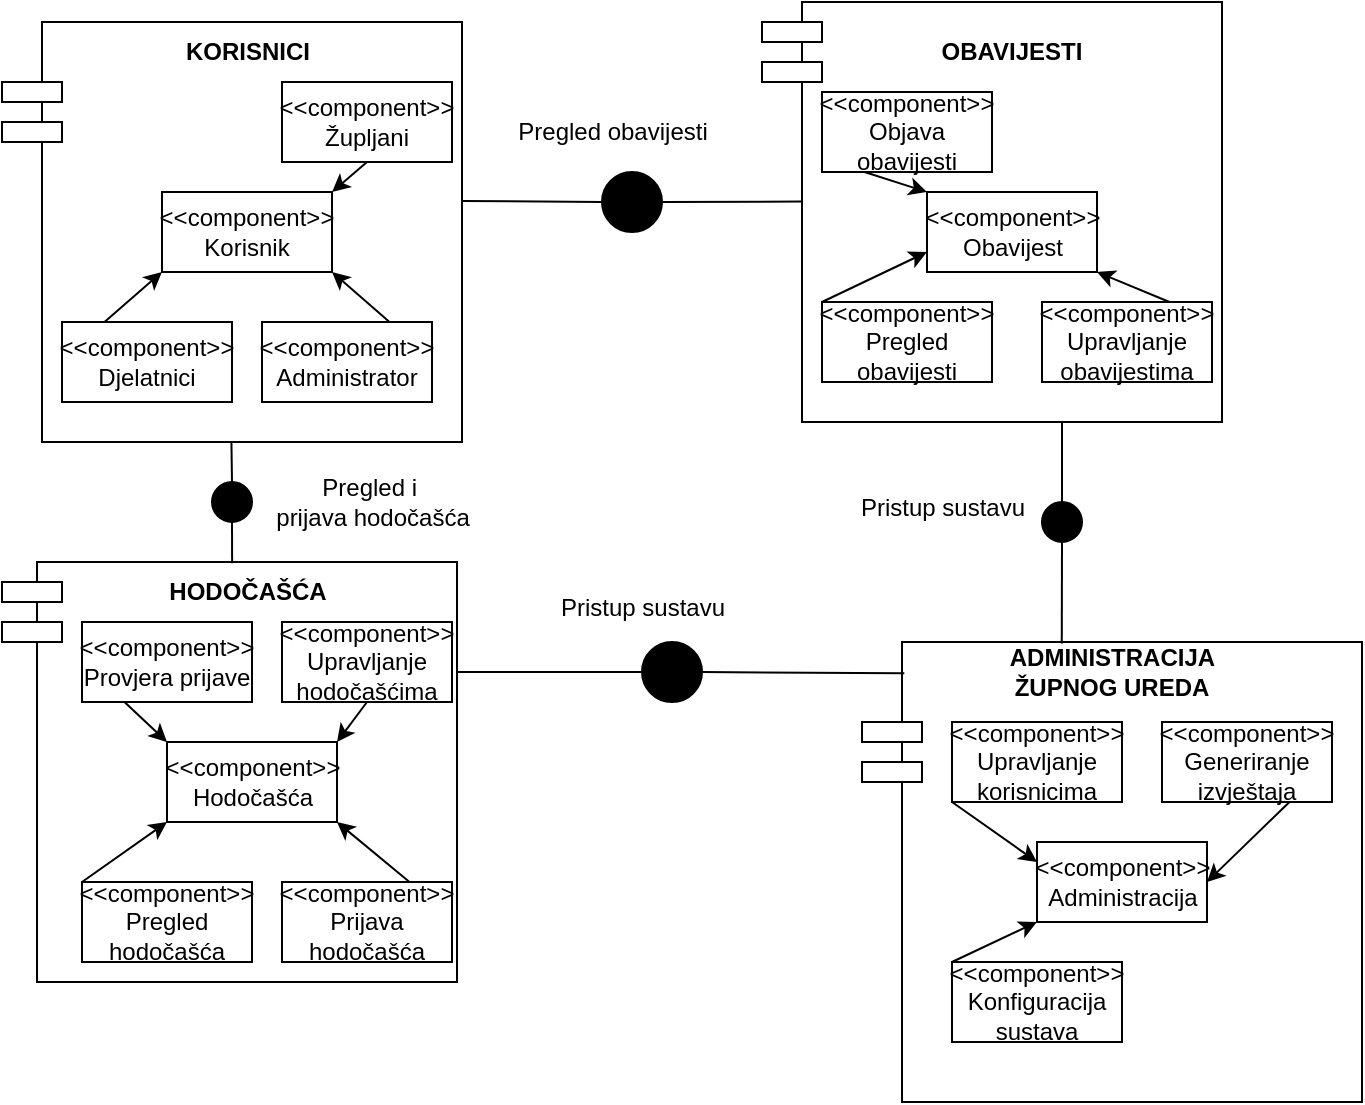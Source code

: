 <mxfile version="27.1.6">
  <diagram name="Page-1" id="SqENE21lRIxkDMi1GJn0">
    <mxGraphModel dx="1042" dy="562" grid="1" gridSize="10" guides="1" tooltips="1" connect="1" arrows="1" fold="1" page="1" pageScale="1" pageWidth="850" pageHeight="1100" math="0" shadow="0">
      <root>
        <mxCell id="0" />
        <mxCell id="1" parent="0" />
        <mxCell id="QrGrofmnS6Txti_EGJxf-6" value="" style="whiteSpace=wrap;html=1;aspect=fixed;align=center;" parent="1" vertex="1">
          <mxGeometry x="60" y="30" width="210" height="210" as="geometry" />
        </mxCell>
        <mxCell id="QrGrofmnS6Txti_EGJxf-7" value="&lt;b&gt;KORISNICI&lt;/b&gt;" style="text;html=1;align=center;verticalAlign=middle;whiteSpace=wrap;rounded=0;" parent="1" vertex="1">
          <mxGeometry x="132.5" y="30" width="60" height="30" as="geometry" />
        </mxCell>
        <mxCell id="QrGrofmnS6Txti_EGJxf-8" value="" style="rounded=0;whiteSpace=wrap;html=1;" parent="1" vertex="1">
          <mxGeometry x="40" y="60" width="30" height="10" as="geometry" />
        </mxCell>
        <mxCell id="QrGrofmnS6Txti_EGJxf-11" value="" style="rounded=0;whiteSpace=wrap;html=1;" parent="1" vertex="1">
          <mxGeometry x="40" y="80" width="30" height="10" as="geometry" />
        </mxCell>
        <mxCell id="QrGrofmnS6Txti_EGJxf-12" value="&amp;lt;&amp;lt;component&amp;gt;&amp;gt;&lt;div&gt;Korisnik&lt;/div&gt;" style="rounded=0;whiteSpace=wrap;html=1;" parent="1" vertex="1">
          <mxGeometry x="120" y="115" width="85" height="40" as="geometry" />
        </mxCell>
        <mxCell id="QrGrofmnS6Txti_EGJxf-13" value="&amp;lt;&amp;lt;component&amp;gt;&amp;gt;&lt;div&gt;Administrator&lt;/div&gt;" style="rounded=0;whiteSpace=wrap;html=1;" parent="1" vertex="1">
          <mxGeometry x="170" y="180" width="85" height="40" as="geometry" />
        </mxCell>
        <mxCell id="QrGrofmnS6Txti_EGJxf-14" value="&amp;lt;&amp;lt;component&amp;gt;&amp;gt;&lt;div&gt;Župljani&lt;/div&gt;" style="rounded=0;whiteSpace=wrap;html=1;" parent="1" vertex="1">
          <mxGeometry x="180" y="60" width="85" height="40" as="geometry" />
        </mxCell>
        <mxCell id="QrGrofmnS6Txti_EGJxf-15" value="&amp;lt;&amp;lt;component&amp;gt;&amp;gt;&lt;div&gt;Djelatnici&lt;/div&gt;" style="rounded=0;whiteSpace=wrap;html=1;" parent="1" vertex="1">
          <mxGeometry x="70" y="180" width="85" height="40" as="geometry" />
        </mxCell>
        <mxCell id="QrGrofmnS6Txti_EGJxf-16" value="" style="endArrow=classic;html=1;rounded=0;exitX=0.5;exitY=1;exitDx=0;exitDy=0;entryX=1;entryY=0;entryDx=0;entryDy=0;" parent="1" source="QrGrofmnS6Txti_EGJxf-14" target="QrGrofmnS6Txti_EGJxf-12" edge="1">
          <mxGeometry width="50" height="50" relative="1" as="geometry">
            <mxPoint x="400" y="220" as="sourcePoint" />
            <mxPoint x="450" y="170" as="targetPoint" />
          </mxGeometry>
        </mxCell>
        <mxCell id="QrGrofmnS6Txti_EGJxf-17" value="" style="endArrow=classic;html=1;rounded=0;exitX=0.75;exitY=0;exitDx=0;exitDy=0;entryX=1;entryY=1;entryDx=0;entryDy=0;" parent="1" source="QrGrofmnS6Txti_EGJxf-13" target="QrGrofmnS6Txti_EGJxf-12" edge="1">
          <mxGeometry width="50" height="50" relative="1" as="geometry">
            <mxPoint x="400" y="220" as="sourcePoint" />
            <mxPoint x="450" y="170" as="targetPoint" />
          </mxGeometry>
        </mxCell>
        <mxCell id="QrGrofmnS6Txti_EGJxf-18" value="" style="endArrow=classic;html=1;rounded=0;exitX=0.25;exitY=0;exitDx=0;exitDy=0;entryX=0;entryY=1;entryDx=0;entryDy=0;" parent="1" source="QrGrofmnS6Txti_EGJxf-15" target="QrGrofmnS6Txti_EGJxf-12" edge="1">
          <mxGeometry width="50" height="50" relative="1" as="geometry">
            <mxPoint x="400" y="220" as="sourcePoint" />
            <mxPoint x="450" y="170" as="targetPoint" />
          </mxGeometry>
        </mxCell>
        <mxCell id="QrGrofmnS6Txti_EGJxf-19" value="" style="whiteSpace=wrap;html=1;aspect=fixed;align=center;" parent="1" vertex="1">
          <mxGeometry x="57.5" y="300" width="210" height="210" as="geometry" />
        </mxCell>
        <mxCell id="QrGrofmnS6Txti_EGJxf-20" value="&lt;b&gt;HODOČAŠĆA&lt;/b&gt;" style="text;html=1;align=center;verticalAlign=middle;whiteSpace=wrap;rounded=0;" parent="1" vertex="1">
          <mxGeometry x="132.5" y="300" width="60" height="30" as="geometry" />
        </mxCell>
        <mxCell id="QrGrofmnS6Txti_EGJxf-22" value="&amp;lt;&amp;lt;component&amp;gt;&amp;gt;&lt;div&gt;Hodočašća&lt;/div&gt;" style="rounded=0;whiteSpace=wrap;html=1;" parent="1" vertex="1">
          <mxGeometry x="122.5" y="390" width="85" height="40" as="geometry" />
        </mxCell>
        <mxCell id="QrGrofmnS6Txti_EGJxf-24" value="&amp;lt;&amp;lt;component&amp;gt;&amp;gt;&lt;div&gt;Prijava hodočašća&lt;/div&gt;" style="rounded=0;whiteSpace=wrap;html=1;" parent="1" vertex="1">
          <mxGeometry x="180" y="460" width="85" height="40" as="geometry" />
        </mxCell>
        <mxCell id="QrGrofmnS6Txti_EGJxf-25" value="&amp;lt;&amp;lt;component&amp;gt;&amp;gt;&lt;div&gt;Pregled hodočašća&lt;/div&gt;" style="rounded=0;whiteSpace=wrap;html=1;" parent="1" vertex="1">
          <mxGeometry x="80" y="460" width="85" height="40" as="geometry" />
        </mxCell>
        <mxCell id="QrGrofmnS6Txti_EGJxf-26" value="&amp;lt;&amp;lt;component&amp;gt;&amp;gt;&lt;div&gt;Provjera prijave&lt;/div&gt;" style="rounded=0;whiteSpace=wrap;html=1;" parent="1" vertex="1">
          <mxGeometry x="80" y="330" width="85" height="40" as="geometry" />
        </mxCell>
        <mxCell id="QrGrofmnS6Txti_EGJxf-27" value="&amp;lt;&amp;lt;component&amp;gt;&amp;gt;&lt;div&gt;Upravljanje hodočašćima&lt;/div&gt;" style="rounded=0;whiteSpace=wrap;html=1;" parent="1" vertex="1">
          <mxGeometry x="180" y="330" width="85" height="40" as="geometry" />
        </mxCell>
        <mxCell id="QrGrofmnS6Txti_EGJxf-28" value="" style="whiteSpace=wrap;html=1;aspect=fixed;align=center;" parent="1" vertex="1">
          <mxGeometry x="440" y="20" width="210" height="210" as="geometry" />
        </mxCell>
        <mxCell id="QrGrofmnS6Txti_EGJxf-29" value="&lt;b&gt;OBAVIJESTI&lt;/b&gt;" style="text;html=1;align=center;verticalAlign=middle;whiteSpace=wrap;rounded=0;" parent="1" vertex="1">
          <mxGeometry x="515" y="30" width="60" height="30" as="geometry" />
        </mxCell>
        <mxCell id="QrGrofmnS6Txti_EGJxf-30" value="&amp;lt;&amp;lt;component&amp;gt;&amp;gt;&lt;div&gt;Obavijest&lt;/div&gt;" style="rounded=0;whiteSpace=wrap;html=1;" parent="1" vertex="1">
          <mxGeometry x="502.5" y="115" width="85" height="40" as="geometry" />
        </mxCell>
        <mxCell id="QrGrofmnS6Txti_EGJxf-31" value="&amp;lt;&amp;lt;component&amp;gt;&amp;gt;&lt;div&gt;Objava obavijesti&lt;/div&gt;" style="rounded=0;whiteSpace=wrap;html=1;" parent="1" vertex="1">
          <mxGeometry x="450" y="65" width="85" height="40" as="geometry" />
        </mxCell>
        <mxCell id="QrGrofmnS6Txti_EGJxf-32" value="&amp;lt;&amp;lt;component&amp;gt;&amp;gt;&lt;div&gt;Pregled obavijesti&lt;/div&gt;" style="rounded=0;whiteSpace=wrap;html=1;" parent="1" vertex="1">
          <mxGeometry x="450" y="170" width="85" height="40" as="geometry" />
        </mxCell>
        <mxCell id="QrGrofmnS6Txti_EGJxf-33" value="&amp;lt;&amp;lt;component&amp;gt;&amp;gt;&lt;div&gt;Upravljanje obavijestima&lt;/div&gt;" style="rounded=0;whiteSpace=wrap;html=1;" parent="1" vertex="1">
          <mxGeometry x="560" y="170" width="85" height="40" as="geometry" />
        </mxCell>
        <mxCell id="QrGrofmnS6Txti_EGJxf-34" value="" style="endArrow=classic;html=1;rounded=0;exitX=0.25;exitY=1;exitDx=0;exitDy=0;entryX=0;entryY=0;entryDx=0;entryDy=0;" parent="1" source="QrGrofmnS6Txti_EGJxf-31" target="QrGrofmnS6Txti_EGJxf-30" edge="1">
          <mxGeometry width="50" height="50" relative="1" as="geometry">
            <mxPoint x="400" y="260" as="sourcePoint" />
            <mxPoint x="450" y="210" as="targetPoint" />
          </mxGeometry>
        </mxCell>
        <mxCell id="QrGrofmnS6Txti_EGJxf-35" value="" style="endArrow=classic;html=1;rounded=0;exitX=0;exitY=0;exitDx=0;exitDy=0;entryX=0;entryY=0.75;entryDx=0;entryDy=0;" parent="1" source="QrGrofmnS6Txti_EGJxf-32" target="QrGrofmnS6Txti_EGJxf-30" edge="1">
          <mxGeometry width="50" height="50" relative="1" as="geometry">
            <mxPoint x="400" y="260" as="sourcePoint" />
            <mxPoint x="450" y="210" as="targetPoint" />
          </mxGeometry>
        </mxCell>
        <mxCell id="QrGrofmnS6Txti_EGJxf-36" value="" style="endArrow=classic;html=1;rounded=0;exitX=0.75;exitY=0;exitDx=0;exitDy=0;entryX=1;entryY=1;entryDx=0;entryDy=0;" parent="1" source="QrGrofmnS6Txti_EGJxf-33" target="QrGrofmnS6Txti_EGJxf-30" edge="1">
          <mxGeometry width="50" height="50" relative="1" as="geometry">
            <mxPoint x="400" y="260" as="sourcePoint" />
            <mxPoint x="450" y="210" as="targetPoint" />
          </mxGeometry>
        </mxCell>
        <mxCell id="QrGrofmnS6Txti_EGJxf-37" value="" style="endArrow=classic;html=1;rounded=0;exitX=0.25;exitY=1;exitDx=0;exitDy=0;entryX=0;entryY=0;entryDx=0;entryDy=0;" parent="1" source="QrGrofmnS6Txti_EGJxf-26" target="QrGrofmnS6Txti_EGJxf-22" edge="1">
          <mxGeometry width="50" height="50" relative="1" as="geometry">
            <mxPoint x="400" y="260" as="sourcePoint" />
            <mxPoint x="450" y="210" as="targetPoint" />
          </mxGeometry>
        </mxCell>
        <mxCell id="QrGrofmnS6Txti_EGJxf-38" value="" style="endArrow=classic;html=1;rounded=0;exitX=0.5;exitY=1;exitDx=0;exitDy=0;entryX=1;entryY=0;entryDx=0;entryDy=0;" parent="1" source="QrGrofmnS6Txti_EGJxf-27" target="QrGrofmnS6Txti_EGJxf-22" edge="1">
          <mxGeometry width="50" height="50" relative="1" as="geometry">
            <mxPoint x="400" y="260" as="sourcePoint" />
            <mxPoint x="450" y="210" as="targetPoint" />
          </mxGeometry>
        </mxCell>
        <mxCell id="QrGrofmnS6Txti_EGJxf-39" value="" style="endArrow=classic;html=1;rounded=0;exitX=0.75;exitY=0;exitDx=0;exitDy=0;entryX=1;entryY=1;entryDx=0;entryDy=0;" parent="1" source="QrGrofmnS6Txti_EGJxf-24" target="QrGrofmnS6Txti_EGJxf-22" edge="1">
          <mxGeometry width="50" height="50" relative="1" as="geometry">
            <mxPoint x="400" y="260" as="sourcePoint" />
            <mxPoint x="450" y="210" as="targetPoint" />
          </mxGeometry>
        </mxCell>
        <mxCell id="QrGrofmnS6Txti_EGJxf-40" value="" style="endArrow=classic;html=1;rounded=0;exitX=0;exitY=0;exitDx=0;exitDy=0;entryX=0;entryY=1;entryDx=0;entryDy=0;" parent="1" source="QrGrofmnS6Txti_EGJxf-25" target="QrGrofmnS6Txti_EGJxf-22" edge="1">
          <mxGeometry width="50" height="50" relative="1" as="geometry">
            <mxPoint x="400" y="260" as="sourcePoint" />
            <mxPoint x="450" y="210" as="targetPoint" />
          </mxGeometry>
        </mxCell>
        <mxCell id="QrGrofmnS6Txti_EGJxf-41" value="" style="whiteSpace=wrap;html=1;aspect=fixed;align=center;" parent="1" vertex="1">
          <mxGeometry x="490" y="340" width="230" height="230" as="geometry" />
        </mxCell>
        <mxCell id="QrGrofmnS6Txti_EGJxf-42" value="&lt;b&gt;ADMINISTRACIJA ŽUPNOG UREDA&lt;/b&gt;" style="text;html=1;align=center;verticalAlign=middle;whiteSpace=wrap;rounded=0;" parent="1" vertex="1">
          <mxGeometry x="550" y="340" width="90" height="30" as="geometry" />
        </mxCell>
        <mxCell id="QrGrofmnS6Txti_EGJxf-43" value="&amp;lt;&amp;lt;component&amp;gt;&amp;gt;&lt;div&gt;Administracija&lt;/div&gt;" style="rounded=0;whiteSpace=wrap;html=1;" parent="1" vertex="1">
          <mxGeometry x="557.5" y="440" width="85" height="40" as="geometry" />
        </mxCell>
        <mxCell id="QrGrofmnS6Txti_EGJxf-45" value="&amp;lt;&amp;lt;component&amp;gt;&amp;gt;&lt;div&gt;Upravljanje korisnicima&lt;/div&gt;" style="rounded=0;whiteSpace=wrap;html=1;" parent="1" vertex="1">
          <mxGeometry x="515" y="380" width="85" height="40" as="geometry" />
        </mxCell>
        <mxCell id="QrGrofmnS6Txti_EGJxf-47" value="&amp;lt;&amp;lt;component&amp;gt;&amp;gt;&lt;div&gt;Generiranje izvještaja&lt;/div&gt;" style="rounded=0;whiteSpace=wrap;html=1;" parent="1" vertex="1">
          <mxGeometry x="620" y="380" width="85" height="40" as="geometry" />
        </mxCell>
        <mxCell id="QrGrofmnS6Txti_EGJxf-48" value="&amp;lt;&amp;lt;component&amp;gt;&amp;gt;&lt;div&gt;Konfiguracija sustava&lt;/div&gt;" style="rounded=0;whiteSpace=wrap;html=1;" parent="1" vertex="1">
          <mxGeometry x="515" y="500" width="85" height="40" as="geometry" />
        </mxCell>
        <mxCell id="QrGrofmnS6Txti_EGJxf-49" value="" style="endArrow=classic;html=1;rounded=0;exitX=0;exitY=1;exitDx=0;exitDy=0;entryX=0;entryY=0.25;entryDx=0;entryDy=0;" parent="1" source="QrGrofmnS6Txti_EGJxf-45" target="QrGrofmnS6Txti_EGJxf-43" edge="1">
          <mxGeometry width="50" height="50" relative="1" as="geometry">
            <mxPoint x="400" y="360" as="sourcePoint" />
            <mxPoint x="450" y="310" as="targetPoint" />
          </mxGeometry>
        </mxCell>
        <mxCell id="QrGrofmnS6Txti_EGJxf-50" value="" style="endArrow=classic;html=1;rounded=0;exitX=0;exitY=0;exitDx=0;exitDy=0;entryX=0;entryY=1;entryDx=0;entryDy=0;" parent="1" source="QrGrofmnS6Txti_EGJxf-48" target="QrGrofmnS6Txti_EGJxf-43" edge="1">
          <mxGeometry width="50" height="50" relative="1" as="geometry">
            <mxPoint x="400" y="360" as="sourcePoint" />
            <mxPoint x="450" y="310" as="targetPoint" />
          </mxGeometry>
        </mxCell>
        <mxCell id="QrGrofmnS6Txti_EGJxf-51" value="" style="endArrow=classic;html=1;rounded=0;exitX=0.75;exitY=1;exitDx=0;exitDy=0;entryX=1;entryY=0.5;entryDx=0;entryDy=0;" parent="1" source="QrGrofmnS6Txti_EGJxf-47" target="QrGrofmnS6Txti_EGJxf-43" edge="1">
          <mxGeometry width="50" height="50" relative="1" as="geometry">
            <mxPoint x="400" y="360" as="sourcePoint" />
            <mxPoint x="450" y="310" as="targetPoint" />
          </mxGeometry>
        </mxCell>
        <mxCell id="QrGrofmnS6Txti_EGJxf-56" value="" style="rounded=0;whiteSpace=wrap;html=1;" parent="1" vertex="1">
          <mxGeometry x="40" y="310" width="30" height="10" as="geometry" />
        </mxCell>
        <mxCell id="QrGrofmnS6Txti_EGJxf-57" value="" style="rounded=0;whiteSpace=wrap;html=1;" parent="1" vertex="1">
          <mxGeometry x="40" y="330" width="30" height="10" as="geometry" />
        </mxCell>
        <mxCell id="QrGrofmnS6Txti_EGJxf-58" value="" style="rounded=0;whiteSpace=wrap;html=1;" parent="1" vertex="1">
          <mxGeometry x="470" y="400" width="30" height="10" as="geometry" />
        </mxCell>
        <mxCell id="QrGrofmnS6Txti_EGJxf-59" value="" style="rounded=0;whiteSpace=wrap;html=1;" parent="1" vertex="1">
          <mxGeometry x="470" y="380" width="30" height="10" as="geometry" />
        </mxCell>
        <mxCell id="QrGrofmnS6Txti_EGJxf-60" value="" style="rounded=0;whiteSpace=wrap;html=1;" parent="1" vertex="1">
          <mxGeometry x="420" y="30" width="30" height="10" as="geometry" />
        </mxCell>
        <mxCell id="QrGrofmnS6Txti_EGJxf-61" value="" style="rounded=0;whiteSpace=wrap;html=1;" parent="1" vertex="1">
          <mxGeometry x="420" y="50" width="30" height="10" as="geometry" />
        </mxCell>
        <mxCell id="QrGrofmnS6Txti_EGJxf-64" value="" style="ellipse;whiteSpace=wrap;html=1;aspect=fixed;fillColor=#000000;" parent="1" vertex="1">
          <mxGeometry x="340" y="105" width="30" height="30" as="geometry" />
        </mxCell>
        <mxCell id="QrGrofmnS6Txti_EGJxf-65" value="" style="endArrow=none;html=1;rounded=0;exitX=1.002;exitY=0.426;exitDx=0;exitDy=0;exitPerimeter=0;entryX=0;entryY=0.5;entryDx=0;entryDy=0;" parent="1" source="QrGrofmnS6Txti_EGJxf-6" target="QrGrofmnS6Txti_EGJxf-64" edge="1">
          <mxGeometry width="50" height="50" relative="1" as="geometry">
            <mxPoint x="310" y="180" as="sourcePoint" />
            <mxPoint x="360" y="130" as="targetPoint" />
          </mxGeometry>
        </mxCell>
        <mxCell id="QrGrofmnS6Txti_EGJxf-67" value="" style="endArrow=none;html=1;rounded=0;entryX=1;entryY=0.5;entryDx=0;entryDy=0;exitX=-0.001;exitY=0.475;exitDx=0;exitDy=0;exitPerimeter=0;" parent="1" source="QrGrofmnS6Txti_EGJxf-28" target="QrGrofmnS6Txti_EGJxf-64" edge="1">
          <mxGeometry width="50" height="50" relative="1" as="geometry">
            <mxPoint x="310" y="180" as="sourcePoint" />
            <mxPoint x="360" y="130" as="targetPoint" />
          </mxGeometry>
        </mxCell>
        <mxCell id="QrGrofmnS6Txti_EGJxf-68" value="" style="ellipse;whiteSpace=wrap;html=1;aspect=fixed;fillColor=#000000;" parent="1" vertex="1">
          <mxGeometry x="145" y="260" width="20" height="20" as="geometry" />
        </mxCell>
        <mxCell id="QrGrofmnS6Txti_EGJxf-70" value="" style="endArrow=none;html=1;rounded=0;exitX=0.5;exitY=1;exitDx=0;exitDy=0;entryX=0.376;entryY=0.019;entryDx=0;entryDy=0;entryPerimeter=0;" parent="1" source="QrGrofmnS6Txti_EGJxf-68" target="QrGrofmnS6Txti_EGJxf-20" edge="1">
          <mxGeometry width="50" height="50" relative="1" as="geometry">
            <mxPoint x="170" y="320" as="sourcePoint" />
            <mxPoint x="220" y="270" as="targetPoint" />
          </mxGeometry>
        </mxCell>
        <mxCell id="QrGrofmnS6Txti_EGJxf-71" value="" style="endArrow=none;html=1;rounded=0;entryX=0.5;entryY=0;entryDx=0;entryDy=0;exitX=0.451;exitY=0.998;exitDx=0;exitDy=0;exitPerimeter=0;" parent="1" source="QrGrofmnS6Txti_EGJxf-6" target="QrGrofmnS6Txti_EGJxf-68" edge="1">
          <mxGeometry width="50" height="50" relative="1" as="geometry">
            <mxPoint x="150" y="340" as="sourcePoint" />
            <mxPoint x="200" y="290" as="targetPoint" />
          </mxGeometry>
        </mxCell>
        <mxCell id="QrGrofmnS6Txti_EGJxf-72" value="" style="ellipse;whiteSpace=wrap;html=1;aspect=fixed;gradientColor=none;fillColor=#000000;" parent="1" vertex="1">
          <mxGeometry x="560" y="270" width="20" height="20" as="geometry" />
        </mxCell>
        <mxCell id="QrGrofmnS6Txti_EGJxf-73" value="" style="endArrow=none;html=1;rounded=0;entryX=0.5;entryY=0;entryDx=0;entryDy=0;" parent="1" target="QrGrofmnS6Txti_EGJxf-72" edge="1">
          <mxGeometry width="50" height="50" relative="1" as="geometry">
            <mxPoint x="570" y="230" as="sourcePoint" />
            <mxPoint x="460" y="280" as="targetPoint" />
          </mxGeometry>
        </mxCell>
        <mxCell id="QrGrofmnS6Txti_EGJxf-74" value="" style="endArrow=none;html=1;rounded=0;exitX=0.5;exitY=1;exitDx=0;exitDy=0;entryX=0.221;entryY=0.024;entryDx=0;entryDy=0;entryPerimeter=0;" parent="1" source="QrGrofmnS6Txti_EGJxf-72" target="QrGrofmnS6Txti_EGJxf-42" edge="1">
          <mxGeometry width="50" height="50" relative="1" as="geometry">
            <mxPoint x="440" y="280" as="sourcePoint" />
            <mxPoint x="490" y="230" as="targetPoint" />
          </mxGeometry>
        </mxCell>
        <mxCell id="QrGrofmnS6Txti_EGJxf-75" value="" style="ellipse;whiteSpace=wrap;html=1;aspect=fixed;fillColor=#000000;" parent="1" vertex="1">
          <mxGeometry x="360" y="340" width="30" height="30" as="geometry" />
        </mxCell>
        <mxCell id="QrGrofmnS6Txti_EGJxf-76" value="" style="endArrow=none;html=1;rounded=0;exitX=1;exitY=0.262;exitDx=0;exitDy=0;entryX=0;entryY=0.5;entryDx=0;entryDy=0;exitPerimeter=0;" parent="1" source="QrGrofmnS6Txti_EGJxf-19" target="QrGrofmnS6Txti_EGJxf-75" edge="1">
          <mxGeometry width="50" height="50" relative="1" as="geometry">
            <mxPoint x="300" y="250" as="sourcePoint" />
            <mxPoint x="350" y="200" as="targetPoint" />
          </mxGeometry>
        </mxCell>
        <mxCell id="QrGrofmnS6Txti_EGJxf-78" value="" style="endArrow=none;html=1;rounded=0;entryX=1;entryY=0.5;entryDx=0;entryDy=0;exitX=0.005;exitY=0.068;exitDx=0;exitDy=0;exitPerimeter=0;" parent="1" source="QrGrofmnS6Txti_EGJxf-41" target="QrGrofmnS6Txti_EGJxf-75" edge="1">
          <mxGeometry width="50" height="50" relative="1" as="geometry">
            <mxPoint x="270" y="410" as="sourcePoint" />
            <mxPoint x="320" y="360" as="targetPoint" />
          </mxGeometry>
        </mxCell>
        <mxCell id="ped-G6UU81UoVh3wkSSN-1" value="Pregled i&amp;nbsp;&lt;div&gt;prijava hodočašća&lt;/div&gt;" style="text;html=1;align=center;verticalAlign=middle;resizable=0;points=[];autosize=1;strokeColor=none;fillColor=none;" vertex="1" parent="1">
          <mxGeometry x="165" y="250" width="120" height="40" as="geometry" />
        </mxCell>
        <mxCell id="ped-G6UU81UoVh3wkSSN-4" value="Pregled obavijesti" style="text;html=1;align=center;verticalAlign=middle;resizable=0;points=[];autosize=1;strokeColor=none;fillColor=none;" vertex="1" parent="1">
          <mxGeometry x="285" y="70" width="120" height="30" as="geometry" />
        </mxCell>
        <mxCell id="ped-G6UU81UoVh3wkSSN-5" value="Pristup sustavu" style="text;html=1;align=center;verticalAlign=middle;resizable=0;points=[];autosize=1;strokeColor=none;fillColor=none;" vertex="1" parent="1">
          <mxGeometry x="305" y="308" width="110" height="30" as="geometry" />
        </mxCell>
        <mxCell id="ped-G6UU81UoVh3wkSSN-6" value="Pristup sustavu" style="text;html=1;align=center;verticalAlign=middle;resizable=0;points=[];autosize=1;strokeColor=none;fillColor=none;" vertex="1" parent="1">
          <mxGeometry x="455" y="258" width="110" height="30" as="geometry" />
        </mxCell>
      </root>
    </mxGraphModel>
  </diagram>
</mxfile>

